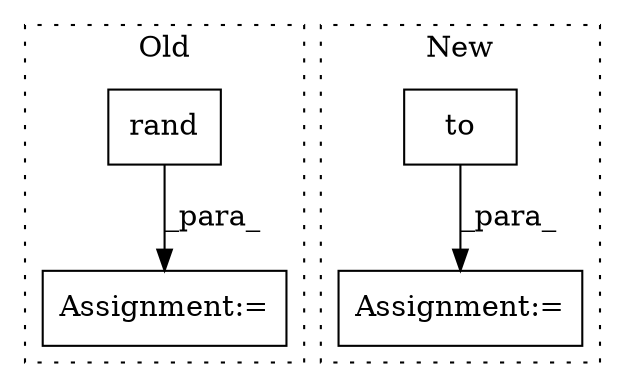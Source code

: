 digraph G {
subgraph cluster0 {
1 [label="rand" a="32" s="384,403" l="5,1" shape="box"];
3 [label="Assignment:=" a="7" s="377" l="1" shape="box"];
label = "Old";
style="dotted";
}
subgraph cluster1 {
2 [label="to" a="32" s="1232,1260" l="3,1" shape="box"];
4 [label="Assignment:=" a="7" s="1222" l="1" shape="box"];
label = "New";
style="dotted";
}
1 -> 3 [label="_para_"];
2 -> 4 [label="_para_"];
}